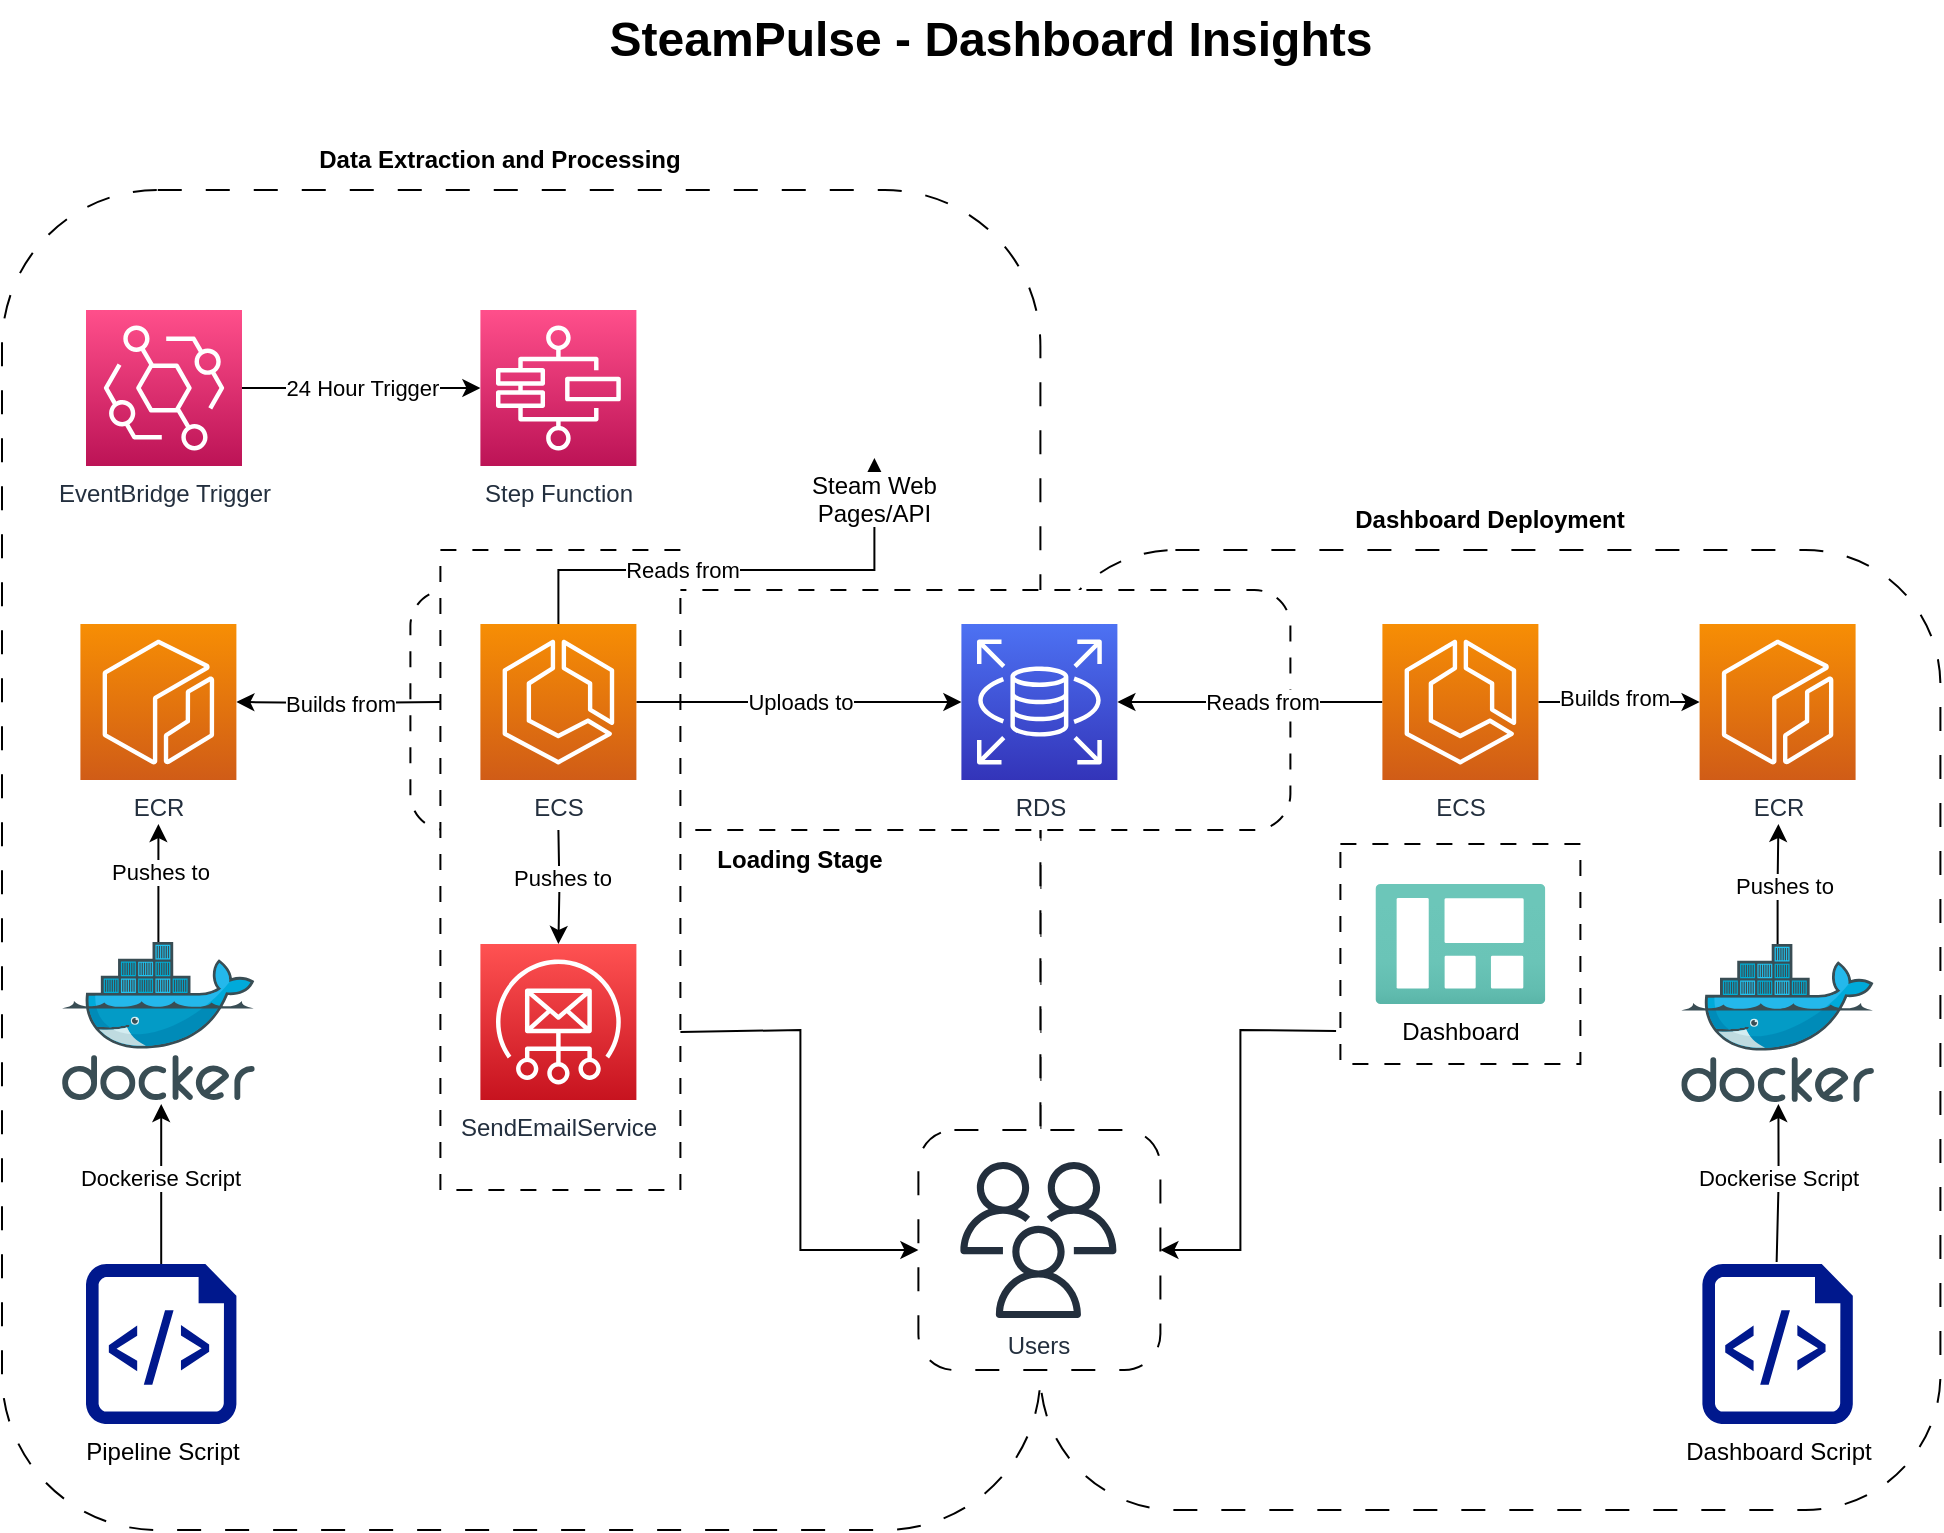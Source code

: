 <mxfile version="21.7.2" type="github">
  <diagram id="Ht1M8jgEwFfnCIfOTk4-" name="Page-1">
    <mxGraphModel dx="1728" dy="2647" grid="1" gridSize="10" guides="1" tooltips="1" connect="1" arrows="1" fold="1" page="1" pageScale="1" pageWidth="1169" pageHeight="827" math="0" shadow="0">
      <root>
        <mxCell id="0" />
        <mxCell id="1" parent="0" />
        <mxCell id="qZ4WkI839Gy-iAHF7Q_B-92" value="" style="rounded=1;whiteSpace=wrap;html=1;dashed=1;dashPattern=12 12;fillColor=default;glass=0;" vertex="1" parent="1">
          <mxGeometry x="639.2" y="-680" width="450" height="480" as="geometry" />
        </mxCell>
        <mxCell id="qZ4WkI839Gy-iAHF7Q_B-90" value="" style="rounded=0;whiteSpace=wrap;html=1;dashed=1;dashPattern=8 8;" vertex="1" parent="1">
          <mxGeometry x="789.2" y="-533" width="120" height="110" as="geometry" />
        </mxCell>
        <mxCell id="qZ4WkI839Gy-iAHF7Q_B-67" value="" style="rounded=1;whiteSpace=wrap;html=1;fillColor=default;dashed=1;dashPattern=12 12;" vertex="1" parent="1">
          <mxGeometry x="120" y="-860" width="519.2" height="670" as="geometry" />
        </mxCell>
        <mxCell id="qZ4WkI839Gy-iAHF7Q_B-70" value="" style="rounded=1;whiteSpace=wrap;html=1;fillColor=default;dashed=1;dashPattern=8 8;glass=0;" vertex="1" parent="1">
          <mxGeometry x="324.2" y="-660" width="440" height="120" as="geometry" />
        </mxCell>
        <mxCell id="qZ4WkI839Gy-iAHF7Q_B-27" value="" style="rounded=0;whiteSpace=wrap;html=1;strokeWidth=1;perimeterSpacing=10;dashed=1;fillColor=default;glass=0;shadow=0;dashPattern=8 8;" vertex="1" parent="1">
          <mxGeometry x="339.2" y="-680" width="120" height="320" as="geometry" />
        </mxCell>
        <mxCell id="qZ4WkI839Gy-iAHF7Q_B-1" value="EventBridge Trigger" style="sketch=0;points=[[0,0,0],[0.25,0,0],[0.5,0,0],[0.75,0,0],[1,0,0],[0,1,0],[0.25,1,0],[0.5,1,0],[0.75,1,0],[1,1,0],[0,0.25,0],[0,0.5,0],[0,0.75,0],[1,0.25,0],[1,0.5,0],[1,0.75,0]];outlineConnect=0;fontColor=#232F3E;gradientColor=#FF4F8B;gradientDirection=north;fillColor=#BC1356;strokeColor=#ffffff;dashed=0;verticalLabelPosition=bottom;verticalAlign=top;align=center;html=1;fontSize=12;fontStyle=0;aspect=fixed;shape=mxgraph.aws4.resourceIcon;resIcon=mxgraph.aws4.eventbridge;" vertex="1" parent="1">
          <mxGeometry x="162.0" y="-800" width="78" height="78" as="geometry" />
        </mxCell>
        <mxCell id="qZ4WkI839Gy-iAHF7Q_B-2" value="" style="endArrow=classic;html=1;rounded=0;exitX=1;exitY=0.5;exitDx=0;exitDy=0;exitPerimeter=0;entryX=0;entryY=0.5;entryDx=0;entryDy=0;entryPerimeter=0;" edge="1" parent="1" source="qZ4WkI839Gy-iAHF7Q_B-1" target="qZ4WkI839Gy-iAHF7Q_B-4">
          <mxGeometry width="50" height="50" relative="1" as="geometry">
            <mxPoint x="619.2" y="-381" as="sourcePoint" />
            <mxPoint x="399.2" y="-761" as="targetPoint" />
          </mxGeometry>
        </mxCell>
        <mxCell id="qZ4WkI839Gy-iAHF7Q_B-3" value="24 Hour Trigger" style="edgeLabel;html=1;align=center;verticalAlign=middle;resizable=0;points=[];" vertex="1" connectable="0" parent="qZ4WkI839Gy-iAHF7Q_B-2">
          <mxGeometry x="-0.171" y="-1" relative="1" as="geometry">
            <mxPoint x="10" y="-1" as="offset" />
          </mxGeometry>
        </mxCell>
        <mxCell id="qZ4WkI839Gy-iAHF7Q_B-4" value="Step Function" style="sketch=0;points=[[0,0,0],[0.25,0,0],[0.5,0,0],[0.75,0,0],[1,0,0],[0,1,0],[0.25,1,0],[0.5,1,0],[0.75,1,0],[1,1,0],[0,0.25,0],[0,0.5,0],[0,0.75,0],[1,0.25,0],[1,0.5,0],[1,0.75,0]];outlineConnect=0;fontColor=#232F3E;gradientColor=#FF4F8B;gradientDirection=north;fillColor=#BC1356;strokeColor=#ffffff;dashed=0;verticalLabelPosition=bottom;verticalAlign=top;align=center;html=1;fontSize=12;fontStyle=0;aspect=fixed;shape=mxgraph.aws4.resourceIcon;resIcon=mxgraph.aws4.step_functions;" vertex="1" parent="1">
          <mxGeometry x="359.2" y="-800" width="78" height="78" as="geometry" />
        </mxCell>
        <mxCell id="qZ4WkI839Gy-iAHF7Q_B-18" style="edgeStyle=orthogonalEdgeStyle;rounded=0;orthogonalLoop=1;jettySize=auto;html=1;" edge="1" parent="1" source="qZ4WkI839Gy-iAHF7Q_B-6">
          <mxGeometry relative="1" as="geometry">
            <mxPoint x="198.2" y="-543" as="targetPoint" />
          </mxGeometry>
        </mxCell>
        <mxCell id="qZ4WkI839Gy-iAHF7Q_B-29" value="Pushes to" style="edgeLabel;html=1;align=center;verticalAlign=middle;resizable=0;points=[];" vertex="1" connectable="0" parent="qZ4WkI839Gy-iAHF7Q_B-18">
          <mxGeometry x="0.199" relative="1" as="geometry">
            <mxPoint as="offset" />
          </mxGeometry>
        </mxCell>
        <mxCell id="qZ4WkI839Gy-iAHF7Q_B-6" value="" style="image;sketch=0;aspect=fixed;html=1;points=[];align=center;fontSize=12;image=img/lib/mscae/Docker.svg;" vertex="1" parent="1">
          <mxGeometry x="150.03" y="-484" width="96.35" height="79" as="geometry" />
        </mxCell>
        <mxCell id="qZ4WkI839Gy-iAHF7Q_B-7" value="&lt;font style=&quot;font-size: 24px;&quot;&gt;SteamPulse - Dashboard Insights&lt;/font&gt;" style="text;html=1;align=center;verticalAlign=middle;resizable=0;points=[];autosize=1;strokeColor=none;fillColor=none;fontStyle=1" vertex="1" parent="1">
          <mxGeometry x="414.06" y="-955" width="400" height="40" as="geometry" />
        </mxCell>
        <mxCell id="qZ4WkI839Gy-iAHF7Q_B-68" style="edgeStyle=orthogonalEdgeStyle;rounded=0;orthogonalLoop=1;jettySize=auto;html=1;" edge="1" parent="1" target="qZ4WkI839Gy-iAHF7Q_B-9">
          <mxGeometry relative="1" as="geometry">
            <mxPoint x="398.2" y="-540" as="sourcePoint" />
          </mxGeometry>
        </mxCell>
        <mxCell id="qZ4WkI839Gy-iAHF7Q_B-69" value="Pushes to" style="edgeLabel;html=1;align=center;verticalAlign=middle;resizable=0;points=[];" vertex="1" connectable="0" parent="qZ4WkI839Gy-iAHF7Q_B-68">
          <mxGeometry x="-0.17" y="1" relative="1" as="geometry">
            <mxPoint as="offset" />
          </mxGeometry>
        </mxCell>
        <mxCell id="qZ4WkI839Gy-iAHF7Q_B-95" value="" style="edgeStyle=orthogonalEdgeStyle;rounded=0;orthogonalLoop=1;jettySize=auto;html=1;" edge="1" parent="1" source="qZ4WkI839Gy-iAHF7Q_B-8" target="qZ4WkI839Gy-iAHF7Q_B-45">
          <mxGeometry relative="1" as="geometry">
            <mxPoint x="517.2" y="-604" as="targetPoint" />
            <Array as="points">
              <mxPoint x="398.2" y="-670" />
              <mxPoint x="556.2" y="-670" />
            </Array>
          </mxGeometry>
        </mxCell>
        <mxCell id="qZ4WkI839Gy-iAHF7Q_B-100" value="Reads from" style="edgeLabel;html=1;align=center;verticalAlign=middle;resizable=0;points=[];" vertex="1" connectable="0" parent="qZ4WkI839Gy-iAHF7Q_B-95">
          <mxGeometry x="-0.108" y="3" relative="1" as="geometry">
            <mxPoint x="-19" y="3" as="offset" />
          </mxGeometry>
        </mxCell>
        <mxCell id="qZ4WkI839Gy-iAHF7Q_B-103" value="" style="edgeStyle=orthogonalEdgeStyle;rounded=0;orthogonalLoop=1;jettySize=auto;html=1;" edge="1" parent="1" source="qZ4WkI839Gy-iAHF7Q_B-8" target="qZ4WkI839Gy-iAHF7Q_B-23">
          <mxGeometry relative="1" as="geometry">
            <mxPoint x="517.2" y="-604" as="targetPoint" />
          </mxGeometry>
        </mxCell>
        <mxCell id="qZ4WkI839Gy-iAHF7Q_B-104" value="Uploads to" style="edgeLabel;html=1;align=center;verticalAlign=middle;resizable=0;points=[];" vertex="1" connectable="0" parent="qZ4WkI839Gy-iAHF7Q_B-103">
          <mxGeometry x="-0.017" y="-3" relative="1" as="geometry">
            <mxPoint x="2" y="-3" as="offset" />
          </mxGeometry>
        </mxCell>
        <mxCell id="qZ4WkI839Gy-iAHF7Q_B-8" value="ECS" style="sketch=0;points=[[0,0,0],[0.25,0,0],[0.5,0,0],[0.75,0,0],[1,0,0],[0,1,0],[0.25,1,0],[0.5,1,0],[0.75,1,0],[1,1,0],[0,0.25,0],[0,0.5,0],[0,0.75,0],[1,0.25,0],[1,0.5,0],[1,0.75,0]];outlineConnect=0;fontColor=#232F3E;gradientColor=#F78E04;gradientDirection=north;fillColor=#D05C17;strokeColor=#ffffff;dashed=0;verticalLabelPosition=bottom;verticalAlign=top;align=center;html=1;fontSize=12;fontStyle=0;aspect=fixed;shape=mxgraph.aws4.resourceIcon;resIcon=mxgraph.aws4.ecs;" vertex="1" parent="1">
          <mxGeometry x="359.2" y="-643" width="78" height="78" as="geometry" />
        </mxCell>
        <mxCell id="qZ4WkI839Gy-iAHF7Q_B-9" value="SendEmailService" style="sketch=0;points=[[0,0,0],[0.25,0,0],[0.5,0,0],[0.75,0,0],[1,0,0],[0,1,0],[0.25,1,0],[0.5,1,0],[0.75,1,0],[1,1,0],[0,0.25,0],[0,0.5,0],[0,0.75,0],[1,0.25,0],[1,0.5,0],[1,0.75,0]];outlineConnect=0;fontColor=#232F3E;gradientColor=#FF5252;gradientDirection=north;fillColor=#C7131F;strokeColor=#ffffff;dashed=0;verticalLabelPosition=bottom;verticalAlign=top;align=center;html=1;fontSize=12;fontStyle=0;aspect=fixed;shape=mxgraph.aws4.resourceIcon;resIcon=mxgraph.aws4.simple_email_service;" vertex="1" parent="1">
          <mxGeometry x="359.2" y="-483" width="78" height="78" as="geometry" />
        </mxCell>
        <mxCell id="qZ4WkI839Gy-iAHF7Q_B-14" value="" style="edgeStyle=orthogonalEdgeStyle;rounded=0;orthogonalLoop=1;jettySize=auto;html=1;entryX=1;entryY=0.5;entryDx=0;entryDy=0;entryPerimeter=0;" edge="1" parent="1" target="qZ4WkI839Gy-iAHF7Q_B-12">
          <mxGeometry relative="1" as="geometry">
            <mxPoint x="339.2" y="-604" as="sourcePoint" />
            <mxPoint x="259.2" y="-563" as="targetPoint" />
            <Array as="points" />
          </mxGeometry>
        </mxCell>
        <mxCell id="qZ4WkI839Gy-iAHF7Q_B-34" value="Builds from" style="edgeLabel;html=1;align=center;verticalAlign=middle;resizable=0;points=[];" vertex="1" connectable="0" parent="qZ4WkI839Gy-iAHF7Q_B-14">
          <mxGeometry x="-0.148" y="-1" relative="1" as="geometry">
            <mxPoint x="-7" y="1" as="offset" />
          </mxGeometry>
        </mxCell>
        <mxCell id="qZ4WkI839Gy-iAHF7Q_B-12" value="ECR" style="sketch=0;points=[[0,0,0],[0.25,0,0],[0.5,0,0],[0.75,0,0],[1,0,0],[0,1,0],[0.25,1,0],[0.5,1,0],[0.75,1,0],[1,1,0],[0,0.25,0],[0,0.5,0],[0,0.75,0],[1,0.25,0],[1,0.5,0],[1,0.75,0]];outlineConnect=0;fontColor=#232F3E;gradientColor=#F78E04;gradientDirection=north;fillColor=#D05C17;strokeColor=#ffffff;dashed=0;verticalLabelPosition=bottom;verticalAlign=top;align=center;html=1;fontSize=12;fontStyle=0;aspect=fixed;shape=mxgraph.aws4.resourceIcon;resIcon=mxgraph.aws4.ecr;" vertex="1" parent="1">
          <mxGeometry x="159.2" y="-643" width="78" height="78" as="geometry" />
        </mxCell>
        <mxCell id="qZ4WkI839Gy-iAHF7Q_B-17" style="edgeStyle=orthogonalEdgeStyle;rounded=0;orthogonalLoop=1;jettySize=auto;html=1;" edge="1" parent="1" source="qZ4WkI839Gy-iAHF7Q_B-16">
          <mxGeometry relative="1" as="geometry">
            <mxPoint x="199.6" y="-403" as="targetPoint" />
          </mxGeometry>
        </mxCell>
        <mxCell id="qZ4WkI839Gy-iAHF7Q_B-28" value="Dockerise Script" style="edgeLabel;html=1;align=center;verticalAlign=middle;resizable=0;points=[];" vertex="1" connectable="0" parent="qZ4WkI839Gy-iAHF7Q_B-17">
          <mxGeometry x="0.077" y="1" relative="1" as="geometry">
            <mxPoint as="offset" />
          </mxGeometry>
        </mxCell>
        <mxCell id="qZ4WkI839Gy-iAHF7Q_B-16" value="Pipeline Script" style="sketch=0;aspect=fixed;pointerEvents=1;shadow=0;dashed=0;html=1;strokeColor=none;labelPosition=center;verticalLabelPosition=bottom;verticalAlign=top;align=center;fillColor=#00188D;shape=mxgraph.azure.script_file" vertex="1" parent="1">
          <mxGeometry x="162" y="-323" width="75.2" height="80" as="geometry" />
        </mxCell>
        <mxCell id="qZ4WkI839Gy-iAHF7Q_B-23" value="RDS" style="sketch=0;points=[[0,0,0],[0.25,0,0],[0.5,0,0],[0.75,0,0],[1,0,0],[0,1,0],[0.25,1,0],[0.5,1,0],[0.75,1,0],[1,1,0],[0,0.25,0],[0,0.5,0],[0,0.75,0],[1,0.25,0],[1,0.5,0],[1,0.75,0]];outlineConnect=0;fontColor=#232F3E;gradientColor=#4D72F3;gradientDirection=north;fillColor=#3334B9;strokeColor=#ffffff;dashed=0;verticalLabelPosition=bottom;verticalAlign=top;align=center;html=1;fontSize=12;fontStyle=0;aspect=fixed;shape=mxgraph.aws4.resourceIcon;resIcon=mxgraph.aws4.rds;" vertex="1" parent="1">
          <mxGeometry x="599.7" y="-643" width="78" height="78" as="geometry" />
        </mxCell>
        <mxCell id="qZ4WkI839Gy-iAHF7Q_B-45" value="Steam Web&#xa;Pages/API" style="shape=image;verticalLabelPosition=bottom;labelBackgroundColor=default;verticalAlign=top;aspect=fixed;imageAspect=0;image=https://cdn.freebiesupply.com/images/large/2x/steam-logo-transparent.png;" vertex="1" parent="1">
          <mxGeometry x="519.2" y="-800" width="74.06" height="74" as="geometry" />
        </mxCell>
        <mxCell id="qZ4WkI839Gy-iAHF7Q_B-83" value="" style="edgeStyle=orthogonalEdgeStyle;rounded=0;orthogonalLoop=1;jettySize=auto;html=1;" edge="1" parent="1" source="qZ4WkI839Gy-iAHF7Q_B-62">
          <mxGeometry relative="1" as="geometry">
            <mxPoint x="1008.2" y="-543" as="targetPoint" />
          </mxGeometry>
        </mxCell>
        <mxCell id="qZ4WkI839Gy-iAHF7Q_B-84" value="Pushes to" style="edgeLabel;html=1;align=center;verticalAlign=middle;resizable=0;points=[];" vertex="1" connectable="0" parent="qZ4WkI839Gy-iAHF7Q_B-83">
          <mxGeometry x="-0.001" y="-2" relative="1" as="geometry">
            <mxPoint as="offset" />
          </mxGeometry>
        </mxCell>
        <mxCell id="qZ4WkI839Gy-iAHF7Q_B-62" value="" style="image;sketch=0;aspect=fixed;html=1;points=[];align=center;fontSize=12;image=img/lib/mscae/Docker.svg;" vertex="1" parent="1">
          <mxGeometry x="959.62" y="-483" width="96.35" height="79" as="geometry" />
        </mxCell>
        <mxCell id="qZ4WkI839Gy-iAHF7Q_B-63" value="ECR" style="sketch=0;points=[[0,0,0],[0.25,0,0],[0.5,0,0],[0.75,0,0],[1,0,0],[0,1,0],[0.25,1,0],[0.5,1,0],[0.75,1,0],[1,1,0],[0,0.25,0],[0,0.5,0],[0,0.75,0],[1,0.25,0],[1,0.5,0],[1,0.75,0]];outlineConnect=0;fontColor=#232F3E;gradientColor=#F78E04;gradientDirection=north;fillColor=#D05C17;strokeColor=#ffffff;dashed=0;verticalLabelPosition=bottom;verticalAlign=top;align=center;html=1;fontSize=12;fontStyle=0;aspect=fixed;shape=mxgraph.aws4.resourceIcon;resIcon=mxgraph.aws4.ecr;" vertex="1" parent="1">
          <mxGeometry x="968.8" y="-643" width="78" height="78" as="geometry" />
        </mxCell>
        <mxCell id="qZ4WkI839Gy-iAHF7Q_B-66" value="Dashboard Script" style="sketch=0;aspect=fixed;pointerEvents=1;shadow=0;dashed=0;html=1;strokeColor=none;labelPosition=center;verticalLabelPosition=bottom;verticalAlign=top;align=center;fillColor=#00188D;shape=mxgraph.azure.script_file" vertex="1" parent="1">
          <mxGeometry x="970.2" y="-323" width="75.2" height="80" as="geometry" />
        </mxCell>
        <mxCell id="qZ4WkI839Gy-iAHF7Q_B-85" value="" style="edgeStyle=orthogonalEdgeStyle;rounded=0;orthogonalLoop=1;jettySize=auto;html=1;" edge="1" parent="1" source="qZ4WkI839Gy-iAHF7Q_B-71" target="qZ4WkI839Gy-iAHF7Q_B-63">
          <mxGeometry relative="1" as="geometry" />
        </mxCell>
        <mxCell id="qZ4WkI839Gy-iAHF7Q_B-86" value="Builds from" style="edgeLabel;html=1;align=center;verticalAlign=middle;resizable=0;points=[];" vertex="1" connectable="0" parent="qZ4WkI839Gy-iAHF7Q_B-85">
          <mxGeometry x="-0.074" y="2" relative="1" as="geometry">
            <mxPoint as="offset" />
          </mxGeometry>
        </mxCell>
        <mxCell id="qZ4WkI839Gy-iAHF7Q_B-105" value="" style="edgeStyle=orthogonalEdgeStyle;rounded=0;orthogonalLoop=1;jettySize=auto;html=1;" edge="1" parent="1" source="qZ4WkI839Gy-iAHF7Q_B-71" target="qZ4WkI839Gy-iAHF7Q_B-23">
          <mxGeometry relative="1" as="geometry" />
        </mxCell>
        <mxCell id="qZ4WkI839Gy-iAHF7Q_B-106" value="Reads from" style="edgeLabel;html=1;align=center;verticalAlign=middle;resizable=0;points=[];" vertex="1" connectable="0" parent="qZ4WkI839Gy-iAHF7Q_B-105">
          <mxGeometry x="0.155" relative="1" as="geometry">
            <mxPoint x="16" as="offset" />
          </mxGeometry>
        </mxCell>
        <mxCell id="qZ4WkI839Gy-iAHF7Q_B-71" value="ECS" style="sketch=0;points=[[0,0,0],[0.25,0,0],[0.5,0,0],[0.75,0,0],[1,0,0],[0,1,0],[0.25,1,0],[0.5,1,0],[0.75,1,0],[1,1,0],[0,0.25,0],[0,0.5,0],[0,0.75,0],[1,0.25,0],[1,0.5,0],[1,0.75,0]];outlineConnect=0;fontColor=#232F3E;gradientColor=#F78E04;gradientDirection=north;fillColor=#D05C17;strokeColor=#ffffff;dashed=0;verticalLabelPosition=bottom;verticalAlign=top;align=center;html=1;fontSize=12;fontStyle=0;aspect=fixed;shape=mxgraph.aws4.resourceIcon;resIcon=mxgraph.aws4.ecs;" vertex="1" parent="1">
          <mxGeometry x="810.2" y="-643" width="78" height="78" as="geometry" />
        </mxCell>
        <mxCell id="qZ4WkI839Gy-iAHF7Q_B-72" value="Dashboard" style="image;aspect=fixed;html=1;points=[];align=center;fontSize=12;image=img/lib/azure2/general/Dashboard.svg;" vertex="1" parent="1">
          <mxGeometry x="806.7" y="-513" width="85" height="60" as="geometry" />
        </mxCell>
        <mxCell id="qZ4WkI839Gy-iAHF7Q_B-73" value="Data Extraction and Processing" style="text;strokeColor=none;align=center;fillColor=none;html=1;verticalAlign=middle;whiteSpace=wrap;rounded=0;fontStyle=1" vertex="1" parent="1">
          <mxGeometry x="269.2" y="-890" width="200" height="30" as="geometry" />
        </mxCell>
        <mxCell id="qZ4WkI839Gy-iAHF7Q_B-74" value="Loading Stage" style="text;strokeColor=none;align=center;fillColor=none;html=1;verticalAlign=middle;whiteSpace=wrap;rounded=0;fontStyle=1" vertex="1" parent="1">
          <mxGeometry x="419.2" y="-540" width="200" height="30" as="geometry" />
        </mxCell>
        <mxCell id="qZ4WkI839Gy-iAHF7Q_B-77" style="edgeStyle=orthogonalEdgeStyle;rounded=0;orthogonalLoop=1;jettySize=auto;html=1;" edge="1" parent="1">
          <mxGeometry relative="1" as="geometry">
            <mxPoint x="1008.2" y="-403" as="targetPoint" />
            <mxPoint x="1007.32" y="-324" as="sourcePoint" />
            <Array as="points">
              <mxPoint x="1008.32" y="-324" />
              <mxPoint x="1008.32" y="-364" />
            </Array>
          </mxGeometry>
        </mxCell>
        <mxCell id="qZ4WkI839Gy-iAHF7Q_B-78" value="Dockerise Script" style="edgeLabel;html=1;align=center;verticalAlign=middle;resizable=0;points=[];" vertex="1" connectable="0" parent="qZ4WkI839Gy-iAHF7Q_B-77">
          <mxGeometry x="0.077" y="1" relative="1" as="geometry">
            <mxPoint as="offset" />
          </mxGeometry>
        </mxCell>
        <mxCell id="qZ4WkI839Gy-iAHF7Q_B-96" value="" style="rounded=1;whiteSpace=wrap;html=1;dashed=1;dashPattern=12 12;glass=0;" vertex="1" parent="1">
          <mxGeometry x="578.2" y="-390" width="121" height="120" as="geometry" />
        </mxCell>
        <mxCell id="qZ4WkI839Gy-iAHF7Q_B-93" value="Users" style="sketch=0;outlineConnect=0;fontColor=#232F3E;gradientColor=none;fillColor=#232F3D;strokeColor=none;dashed=0;verticalLabelPosition=bottom;verticalAlign=top;align=center;html=1;fontSize=12;fontStyle=0;aspect=fixed;pointerEvents=1;shape=mxgraph.aws4.users;" vertex="1" parent="1">
          <mxGeometry x="599.2" y="-374" width="78" height="78" as="geometry" />
        </mxCell>
        <mxCell id="qZ4WkI839Gy-iAHF7Q_B-98" value="" style="endArrow=none;startArrow=classic;html=1;rounded=0;exitX=1;exitY=0.5;exitDx=0;exitDy=0;entryX=-0.018;entryY=0.85;entryDx=0;entryDy=0;entryPerimeter=0;endFill=0;" edge="1" parent="1" source="qZ4WkI839Gy-iAHF7Q_B-96" target="qZ4WkI839Gy-iAHF7Q_B-90">
          <mxGeometry width="50" height="50" relative="1" as="geometry">
            <mxPoint x="799.2" y="-374" as="sourcePoint" />
            <mxPoint x="849.2" y="-424" as="targetPoint" />
            <Array as="points">
              <mxPoint x="739.2" y="-330" />
              <mxPoint x="739.2" y="-440" />
            </Array>
          </mxGeometry>
        </mxCell>
        <mxCell id="qZ4WkI839Gy-iAHF7Q_B-99" value="" style="endArrow=classic;startArrow=none;html=1;rounded=0;exitX=1;exitY=0.5;exitDx=0;exitDy=0;entryX=0;entryY=0.5;entryDx=0;entryDy=0;startFill=0;" edge="1" parent="1" target="qZ4WkI839Gy-iAHF7Q_B-96">
          <mxGeometry width="50" height="50" relative="1" as="geometry">
            <mxPoint x="459.2" y="-439" as="sourcePoint" />
            <mxPoint x="609.2" y="-533" as="targetPoint" />
            <Array as="points">
              <mxPoint x="519.2" y="-440" />
              <mxPoint x="519.2" y="-330" />
            </Array>
          </mxGeometry>
        </mxCell>
        <mxCell id="qZ4WkI839Gy-iAHF7Q_B-101" value="Dashboard Deployment" style="text;strokeColor=none;align=center;fillColor=none;html=1;verticalAlign=middle;whiteSpace=wrap;rounded=0;fontStyle=1" vertex="1" parent="1">
          <mxGeometry x="764.2" y="-710" width="200" height="30" as="geometry" />
        </mxCell>
      </root>
    </mxGraphModel>
  </diagram>
</mxfile>

